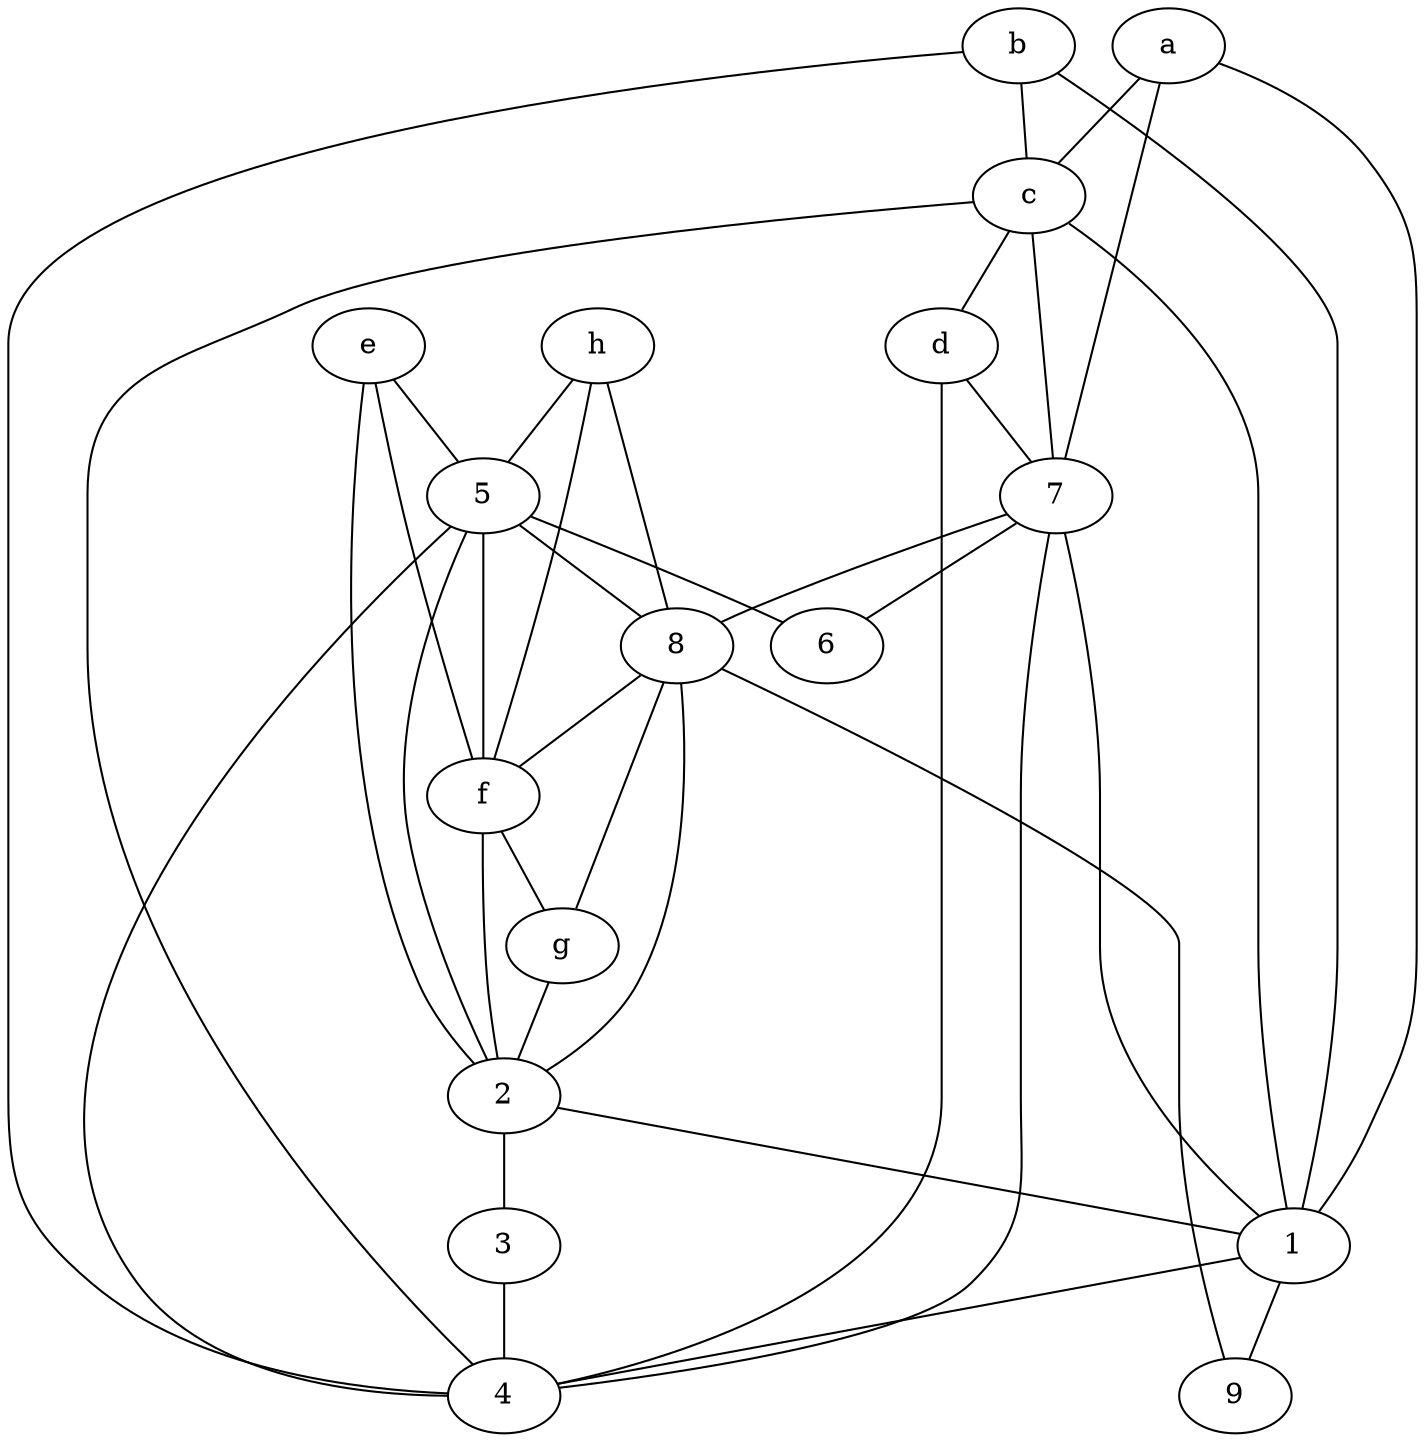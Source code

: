 graph {
  5 -- 8;
  5 -- 6;
  5 -- 4;
  5 -- 2;
  2 -- 3;
  2 -- 1;
  2 -- 8;
  7 -- 1;
  7 -- 4;
  7 -- 6;
  7 -- 8;
  3 -- 4;
  1 -- 9;
  1 -- 4;
  8 -- 9;
  c -- 1;
  c -- 4;
  c -- 7;
  b -- 4;
  b -- c;
  c -- d;
  d -- 4;
  d -- 7;
  b -- 1;
  a -- c;
  a -- 1;
  a -- 7;
  8 -- f;
  f -- 5;
  f -- 2;
  e -- f;
  e -- 5;
  e -- 2;
  h -- 5;
  h -- f;
  h -- 8;
  f -- g;
  g -- 2;
  g -- 8;
}
